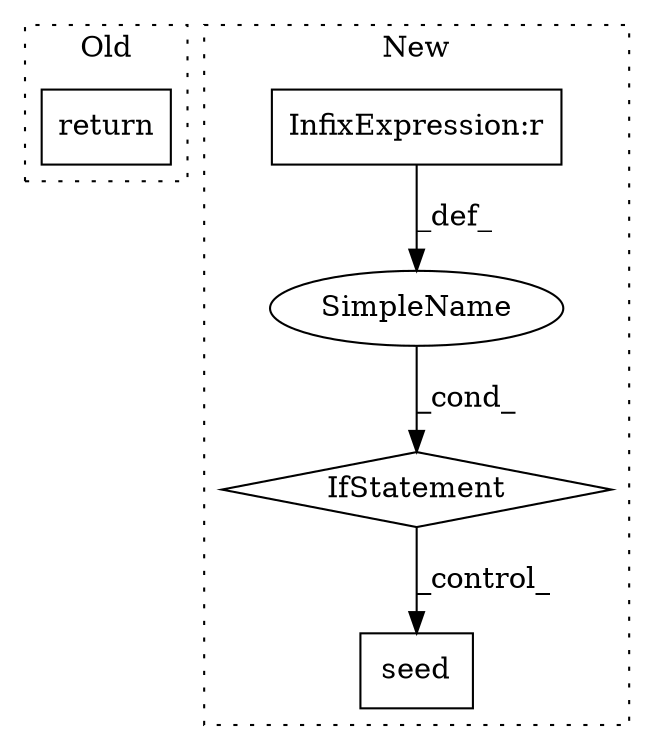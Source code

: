 digraph G {
subgraph cluster0 {
1 [label="return" a="41" s="19006" l="7" shape="box"];
label = "Old";
style="dotted";
}
subgraph cluster1 {
2 [label="seed" a="32" s="19084,19093" l="5,1" shape="box"];
3 [label="IfStatement" a="25" s="18932,18968" l="4,2" shape="diamond"];
4 [label="SimpleName" a="42" s="" l="" shape="ellipse"];
5 [label="InfixExpression:r" a="27" s="18945" l="3" shape="box"];
label = "New";
style="dotted";
}
3 -> 2 [label="_control_"];
4 -> 3 [label="_cond_"];
5 -> 4 [label="_def_"];
}